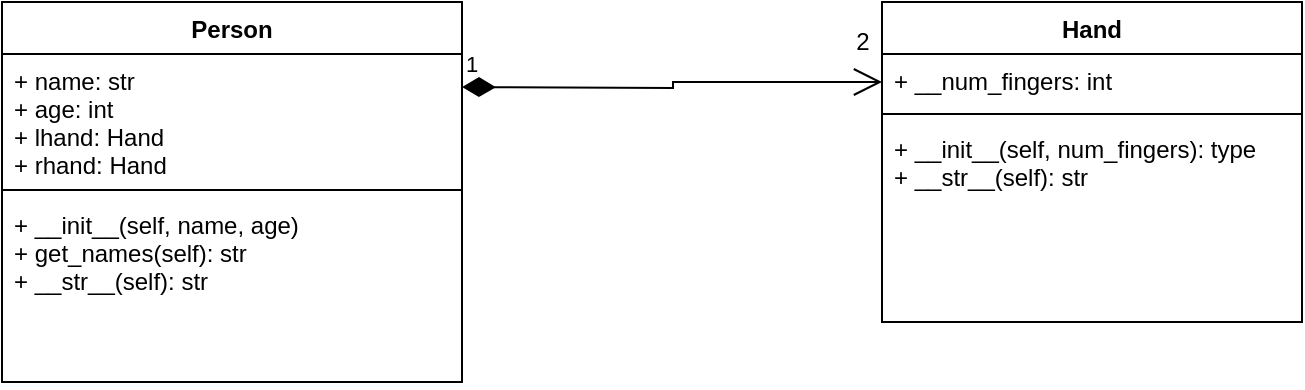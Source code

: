 <mxfile>
    <diagram id="8rTRiOFLAXzyxirrkjS-" name="Page-1">
        <mxGraphModel dx="994" dy="588" grid="1" gridSize="10" guides="1" tooltips="1" connect="1" arrows="1" fold="1" page="1" pageScale="1" pageWidth="827" pageHeight="1169" math="0" shadow="0">
            <root>
                <mxCell id="0"/>
                <mxCell id="1" parent="0"/>
                <mxCell id="12" value="Hand" style="swimlane;fontStyle=1;align=center;verticalAlign=top;childLayout=stackLayout;horizontal=1;startSize=26;horizontalStack=0;resizeParent=1;resizeParentMax=0;resizeLast=0;collapsible=1;marginBottom=0;" parent="1" vertex="1">
                    <mxGeometry x="520" y="300" width="210" height="160" as="geometry"/>
                </mxCell>
                <mxCell id="13" value="+ __num_fingers: int" style="text;strokeColor=none;fillColor=none;align=left;verticalAlign=top;spacingLeft=4;spacingRight=4;overflow=hidden;rotatable=0;points=[[0,0.5],[1,0.5]];portConstraint=eastwest;" parent="12" vertex="1">
                    <mxGeometry y="26" width="210" height="26" as="geometry"/>
                </mxCell>
                <mxCell id="14" value="" style="line;strokeWidth=1;fillColor=none;align=left;verticalAlign=middle;spacingTop=-1;spacingLeft=3;spacingRight=3;rotatable=0;labelPosition=right;points=[];portConstraint=eastwest;" parent="12" vertex="1">
                    <mxGeometry y="52" width="210" height="8" as="geometry"/>
                </mxCell>
                <mxCell id="15" value="+ __init__(self, num_fingers): type&#10;+ __str__(self): str" style="text;strokeColor=none;fillColor=none;align=left;verticalAlign=top;spacingLeft=4;spacingRight=4;overflow=hidden;rotatable=0;points=[[0,0.5],[1,0.5]];portConstraint=eastwest;" parent="12" vertex="1">
                    <mxGeometry y="60" width="210" height="100" as="geometry"/>
                </mxCell>
                <mxCell id="16" value="Person" style="swimlane;fontStyle=1;align=center;verticalAlign=top;childLayout=stackLayout;horizontal=1;startSize=26;horizontalStack=0;resizeParent=1;resizeParentMax=0;resizeLast=0;collapsible=1;marginBottom=0;" parent="1" vertex="1">
                    <mxGeometry x="80" y="300" width="230" height="190" as="geometry"/>
                </mxCell>
                <mxCell id="17" value="+ name: str&#10;+ age: int&#10;+ lhand: Hand&#10;+ rhand: Hand" style="text;strokeColor=none;fillColor=none;align=left;verticalAlign=top;spacingLeft=4;spacingRight=4;overflow=hidden;rotatable=0;points=[[0,0.5],[1,0.5]];portConstraint=eastwest;" parent="16" vertex="1">
                    <mxGeometry y="26" width="230" height="64" as="geometry"/>
                </mxCell>
                <mxCell id="18" value="" style="line;strokeWidth=1;fillColor=none;align=left;verticalAlign=middle;spacingTop=-1;spacingLeft=3;spacingRight=3;rotatable=0;labelPosition=right;points=[];portConstraint=eastwest;" parent="16" vertex="1">
                    <mxGeometry y="90" width="230" height="8" as="geometry"/>
                </mxCell>
                <mxCell id="19" value="+ __init__(self, name, age)&#10;+ get_names(self): str&#10;+ __str__(self): str" style="text;strokeColor=none;fillColor=none;align=left;verticalAlign=top;spacingLeft=4;spacingRight=4;overflow=hidden;rotatable=0;points=[[0,0.5],[1,0.5]];portConstraint=eastwest;" parent="16" vertex="1">
                    <mxGeometry y="98" width="230" height="92" as="geometry"/>
                </mxCell>
                <mxCell id="20" value="1" style="endArrow=open;html=1;endSize=12;startArrow=diamondThin;startSize=14;startFill=1;edgeStyle=orthogonalEdgeStyle;align=left;verticalAlign=bottom;rounded=0;entryX=0;entryY=0.25;entryDx=0;entryDy=0;" parent="1" target="12" edge="1">
                    <mxGeometry x="-1" y="3" relative="1" as="geometry">
                        <mxPoint x="310" y="342.5" as="sourcePoint"/>
                        <mxPoint x="470" y="342.5" as="targetPoint"/>
                    </mxGeometry>
                </mxCell>
                <mxCell id="23" value="2" style="text;html=1;align=center;verticalAlign=middle;resizable=0;points=[];autosize=1;strokeColor=none;fillColor=none;" vertex="1" parent="1">
                    <mxGeometry x="500" y="310" width="20" height="20" as="geometry"/>
                </mxCell>
            </root>
        </mxGraphModel>
    </diagram>
</mxfile>